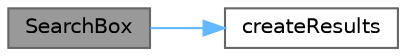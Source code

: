 digraph "SearchBox"
{
 // INTERACTIVE_SVG=YES
 // LATEX_PDF_SIZE
  bgcolor="transparent";
  edge [fontname=Helvetica,fontsize=10,labelfontname=Helvetica,labelfontsize=10];
  node [fontname=Helvetica,fontsize=10,shape=box,height=0.2,width=0.4];
  rankdir="LR";
  Node1 [id="Node000001",label="SearchBox",height=0.2,width=0.4,color="gray40", fillcolor="grey60", style="filled", fontcolor="black",tooltip=" "];
  Node1 -> Node2 [id="edge1_Node000001_Node000002",color="steelblue1",style="solid",tooltip=" "];
  Node2 [id="Node000002",label="createResults",height=0.2,width=0.4,color="grey40", fillcolor="white", style="filled",URL="$df/d6f/a00623_a8aa4c419374e021e5f28d18405d37735.html#a8aa4c419374e021e5f28d18405d37735",tooltip=" "];
}
